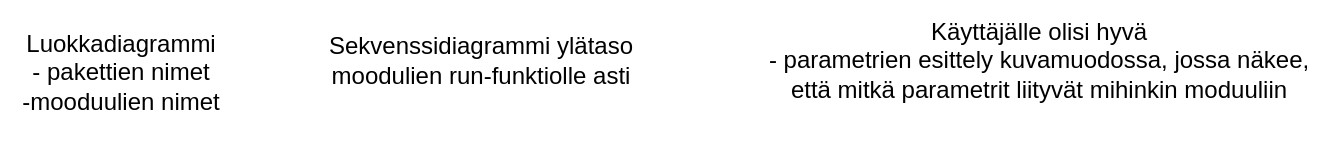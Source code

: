 <mxfile version="26.0.15">
  <diagram name="Page-1" id="6slvv6IzBOBA_isSImfn">
    <mxGraphModel dx="934" dy="371" grid="1" gridSize="10" guides="1" tooltips="1" connect="1" arrows="1" fold="1" page="1" pageScale="1" pageWidth="827" pageHeight="1169" math="0" shadow="0">
      <root>
        <mxCell id="0" />
        <mxCell id="1" parent="0" />
        <mxCell id="uFLB6n6X3wPtEoQjT_Hl-1" value="Luokkadiagrammi&lt;div&gt;- pakettien nimet&lt;br&gt;&lt;div&gt;-mooduulien nimet&lt;/div&gt;&lt;/div&gt;&lt;div&gt;&lt;br&gt;&lt;/div&gt;" style="text;html=1;align=center;verticalAlign=middle;resizable=0;points=[];autosize=1;strokeColor=none;fillColor=none;" vertex="1" parent="1">
          <mxGeometry x="40" y="28" width="120" height="70" as="geometry" />
        </mxCell>
        <mxCell id="uFLB6n6X3wPtEoQjT_Hl-2" value="Sekvenssidiagrammi ylätaso&lt;div&gt;moodulien run-funktiolle asti&lt;/div&gt;" style="text;html=1;align=center;verticalAlign=middle;resizable=0;points=[];autosize=1;strokeColor=none;fillColor=none;" vertex="1" parent="1">
          <mxGeometry x="190" y="30" width="180" height="40" as="geometry" />
        </mxCell>
        <mxCell id="uFLB6n6X3wPtEoQjT_Hl-3" value="Käyttäjälle olisi hyvä&lt;div&gt;- parametrien esittely kuvamuodossa, jossa näkee,&lt;/div&gt;&lt;div&gt;että mitkä parametrit liityvät mihinkin moduuliin&lt;/div&gt;" style="text;html=1;align=center;verticalAlign=middle;resizable=0;points=[];autosize=1;strokeColor=none;fillColor=none;" vertex="1" parent="1">
          <mxGeometry x="414" y="20" width="290" height="60" as="geometry" />
        </mxCell>
      </root>
    </mxGraphModel>
  </diagram>
</mxfile>
